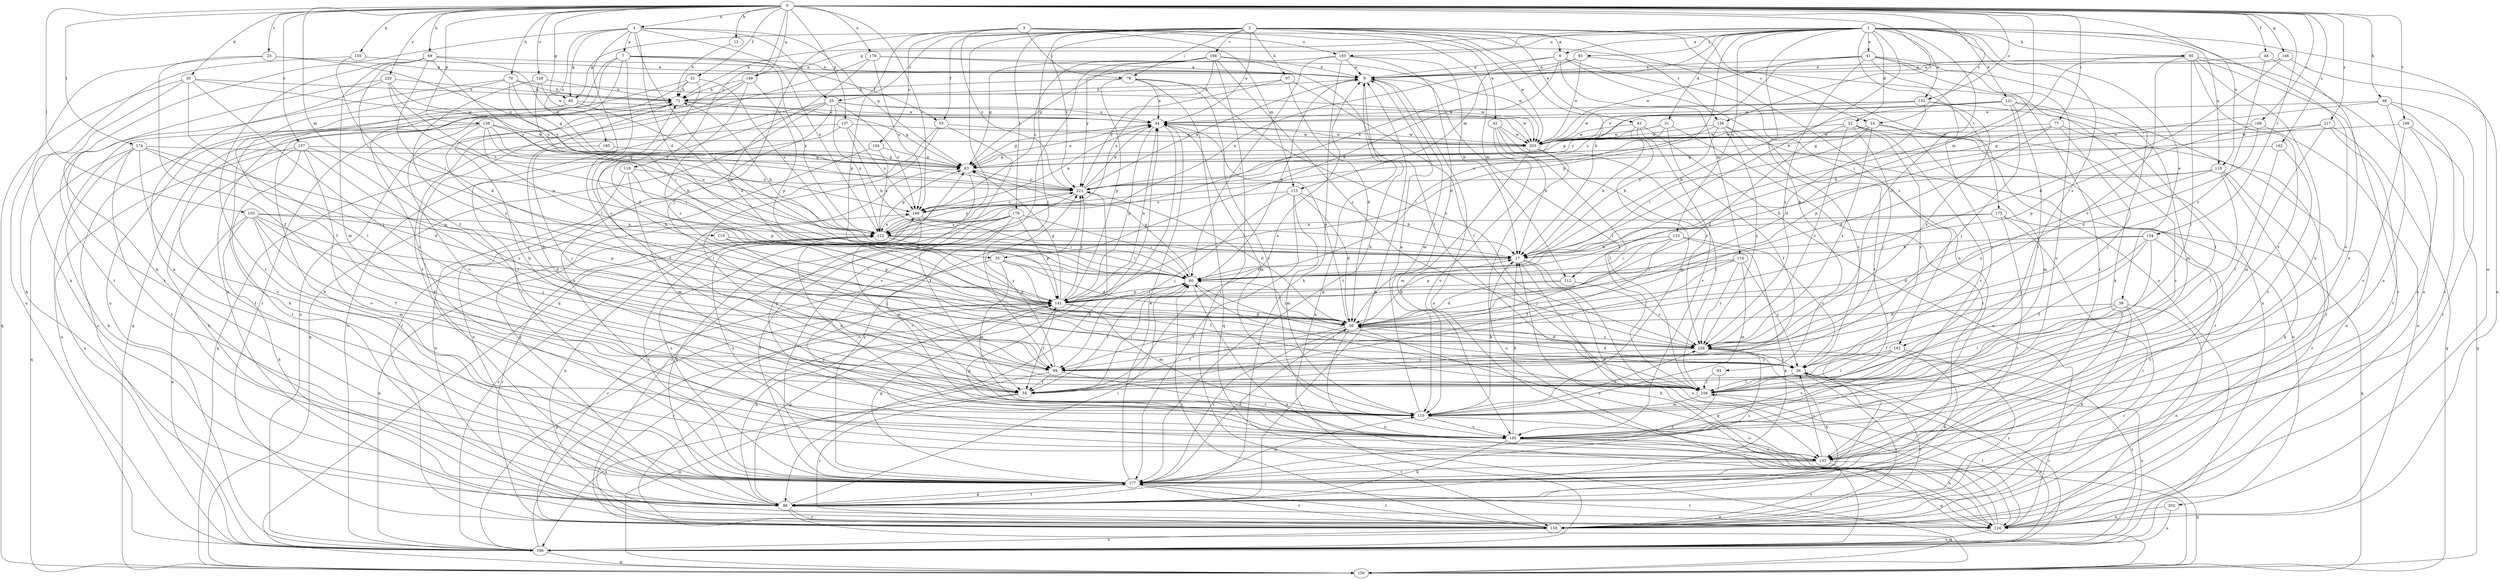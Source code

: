 strict digraph  {
0;
1;
2;
3;
4;
6;
7;
9;
12;
17;
23;
24;
25;
26;
30;
31;
32;
35;
36;
39;
41;
42;
43;
44;
48;
51;
53;
54;
60;
63;
66;
69;
70;
72;
77;
79;
80;
85;
89;
93;
95;
97;
98;
103;
106;
110;
112;
113;
114;
115;
118;
119;
121;
123;
124;
128;
132;
133;
135;
137;
138;
141;
146;
149;
150;
154;
157;
158;
159;
162;
166;
168;
174;
175;
176;
177;
179;
183;
184;
185;
186;
190;
193;
194;
195;
202;
203;
212;
217;
220;
221;
229;
0 -> 4  [label=a];
0 -> 12  [label=b];
0 -> 23  [label=c];
0 -> 24  [label=c];
0 -> 30  [label=d];
0 -> 48  [label=f];
0 -> 51  [label=f];
0 -> 60  [label=g];
0 -> 66  [label=h];
0 -> 69  [label=h];
0 -> 70  [label=h];
0 -> 77  [label=i];
0 -> 103  [label=l];
0 -> 110  [label=m];
0 -> 112  [label=m];
0 -> 118  [label=n];
0 -> 119  [label=n];
0 -> 128  [label=o];
0 -> 132  [label=o];
0 -> 135  [label=p];
0 -> 137  [label=p];
0 -> 138  [label=p];
0 -> 146  [label=q];
0 -> 149  [label=q];
0 -> 154  [label=r];
0 -> 157  [label=r];
0 -> 158  [label=r];
0 -> 162  [label=s];
0 -> 166  [label=s];
0 -> 168  [label=s];
0 -> 174  [label=t];
0 -> 179  [label=u];
0 -> 190  [label=v];
0 -> 217  [label=y];
0 -> 220  [label=y];
1 -> 6  [label=a];
1 -> 17  [label=b];
1 -> 31  [label=d];
1 -> 32  [label=d];
1 -> 39  [label=e];
1 -> 41  [label=e];
1 -> 72  [label=h];
1 -> 85  [label=j];
1 -> 93  [label=k];
1 -> 95  [label=k];
1 -> 119  [label=n];
1 -> 121  [label=n];
1 -> 123  [label=n];
1 -> 132  [label=o];
1 -> 133  [label=o];
1 -> 141  [label=p];
1 -> 149  [label=q];
1 -> 175  [label=t];
1 -> 183  [label=u];
1 -> 193  [label=v];
1 -> 202  [label=w];
1 -> 212  [label=x];
1 -> 229  [label=z];
2 -> 6  [label=a];
2 -> 17  [label=b];
2 -> 24  [label=c];
2 -> 25  [label=c];
2 -> 42  [label=e];
2 -> 43  [label=e];
2 -> 44  [label=e];
2 -> 53  [label=f];
2 -> 60  [label=g];
2 -> 79  [label=i];
2 -> 89  [label=j];
2 -> 97  [label=k];
2 -> 124  [label=n];
2 -> 150  [label=q];
2 -> 176  [label=t];
2 -> 193  [label=v];
2 -> 194  [label=v];
2 -> 203  [label=w];
2 -> 221  [label=y];
3 -> 79  [label=i];
3 -> 89  [label=j];
3 -> 112  [label=m];
3 -> 113  [label=m];
3 -> 141  [label=p];
3 -> 158  [label=r];
3 -> 183  [label=u];
3 -> 184  [label=u];
3 -> 221  [label=y];
4 -> 7  [label=a];
4 -> 25  [label=c];
4 -> 35  [label=d];
4 -> 60  [label=g];
4 -> 63  [label=g];
4 -> 80  [label=i];
4 -> 98  [label=k];
4 -> 106  [label=l];
4 -> 185  [label=u];
4 -> 212  [label=x];
6 -> 9  [label=a];
6 -> 35  [label=d];
6 -> 113  [label=m];
6 -> 114  [label=m];
6 -> 133  [label=o];
6 -> 177  [label=t];
7 -> 9  [label=a];
7 -> 26  [label=c];
7 -> 53  [label=f];
7 -> 124  [label=n];
7 -> 186  [label=u];
7 -> 195  [label=v];
7 -> 212  [label=x];
9 -> 72  [label=h];
9 -> 106  [label=l];
9 -> 115  [label=m];
9 -> 177  [label=t];
12 -> 72  [label=h];
17 -> 72  [label=h];
17 -> 80  [label=i];
17 -> 124  [label=n];
17 -> 133  [label=o];
17 -> 150  [label=q];
23 -> 9  [label=a];
23 -> 54  [label=f];
23 -> 63  [label=g];
23 -> 186  [label=u];
24 -> 63  [label=g];
24 -> 80  [label=i];
24 -> 115  [label=m];
24 -> 195  [label=v];
24 -> 203  [label=w];
24 -> 229  [label=z];
25 -> 44  [label=e];
25 -> 133  [label=o];
25 -> 150  [label=q];
25 -> 168  [label=s];
25 -> 177  [label=t];
25 -> 186  [label=u];
25 -> 203  [label=w];
25 -> 212  [label=x];
26 -> 36  [label=d];
26 -> 106  [label=l];
26 -> 159  [label=r];
26 -> 186  [label=u];
30 -> 72  [label=h];
30 -> 89  [label=j];
30 -> 98  [label=k];
30 -> 106  [label=l];
30 -> 150  [label=q];
30 -> 203  [label=w];
31 -> 54  [label=f];
31 -> 63  [label=g];
31 -> 80  [label=i];
31 -> 177  [label=t];
31 -> 203  [label=w];
32 -> 26  [label=c];
32 -> 36  [label=d];
32 -> 89  [label=j];
32 -> 159  [label=r];
32 -> 195  [label=v];
32 -> 203  [label=w];
32 -> 229  [label=z];
35 -> 36  [label=d];
35 -> 80  [label=i];
35 -> 106  [label=l];
35 -> 115  [label=m];
35 -> 159  [label=r];
36 -> 17  [label=b];
36 -> 44  [label=e];
36 -> 54  [label=f];
36 -> 80  [label=i];
36 -> 124  [label=n];
36 -> 133  [label=o];
36 -> 177  [label=t];
36 -> 229  [label=z];
39 -> 36  [label=d];
39 -> 54  [label=f];
39 -> 98  [label=k];
39 -> 106  [label=l];
39 -> 124  [label=n];
39 -> 159  [label=r];
41 -> 9  [label=a];
41 -> 98  [label=k];
41 -> 133  [label=o];
41 -> 177  [label=t];
41 -> 195  [label=v];
41 -> 203  [label=w];
41 -> 221  [label=y];
41 -> 229  [label=z];
42 -> 17  [label=b];
42 -> 106  [label=l];
42 -> 195  [label=v];
42 -> 203  [label=w];
42 -> 229  [label=z];
43 -> 17  [label=b];
43 -> 115  [label=m];
43 -> 124  [label=n];
43 -> 195  [label=v];
43 -> 203  [label=w];
44 -> 63  [label=g];
44 -> 98  [label=k];
44 -> 115  [label=m];
44 -> 141  [label=p];
44 -> 203  [label=w];
48 -> 9  [label=a];
48 -> 133  [label=o];
48 -> 229  [label=z];
51 -> 36  [label=d];
51 -> 72  [label=h];
51 -> 150  [label=q];
51 -> 159  [label=r];
51 -> 212  [label=x];
53 -> 106  [label=l];
53 -> 159  [label=r];
53 -> 195  [label=v];
53 -> 203  [label=w];
54 -> 9  [label=a];
54 -> 72  [label=h];
54 -> 80  [label=i];
54 -> 159  [label=r];
54 -> 186  [label=u];
60 -> 17  [label=b];
60 -> 44  [label=e];
60 -> 98  [label=k];
60 -> 186  [label=u];
63 -> 44  [label=e];
63 -> 54  [label=f];
63 -> 221  [label=y];
66 -> 17  [label=b];
66 -> 44  [label=e];
66 -> 133  [label=o];
66 -> 159  [label=r];
66 -> 177  [label=t];
69 -> 9  [label=a];
69 -> 36  [label=d];
69 -> 54  [label=f];
69 -> 63  [label=g];
69 -> 115  [label=m];
69 -> 168  [label=s];
69 -> 177  [label=t];
70 -> 54  [label=f];
70 -> 63  [label=g];
70 -> 72  [label=h];
70 -> 177  [label=t];
70 -> 203  [label=w];
70 -> 221  [label=y];
72 -> 44  [label=e];
72 -> 63  [label=g];
72 -> 195  [label=v];
77 -> 36  [label=d];
77 -> 63  [label=g];
77 -> 89  [label=j];
77 -> 124  [label=n];
77 -> 203  [label=w];
79 -> 44  [label=e];
79 -> 72  [label=h];
79 -> 141  [label=p];
79 -> 150  [label=q];
79 -> 195  [label=v];
79 -> 229  [label=z];
80 -> 9  [label=a];
80 -> 26  [label=c];
80 -> 54  [label=f];
80 -> 63  [label=g];
80 -> 124  [label=n];
80 -> 141  [label=p];
85 -> 9  [label=a];
85 -> 186  [label=u];
85 -> 203  [label=w];
85 -> 212  [label=x];
89 -> 54  [label=f];
89 -> 150  [label=q];
89 -> 195  [label=v];
89 -> 221  [label=y];
93 -> 106  [label=l];
93 -> 177  [label=t];
95 -> 9  [label=a];
95 -> 26  [label=c];
95 -> 80  [label=i];
95 -> 106  [label=l];
95 -> 124  [label=n];
95 -> 133  [label=o];
95 -> 159  [label=r];
95 -> 195  [label=v];
97 -> 36  [label=d];
97 -> 72  [label=h];
97 -> 106  [label=l];
97 -> 221  [label=y];
98 -> 9  [label=a];
98 -> 63  [label=g];
98 -> 80  [label=i];
98 -> 124  [label=n];
98 -> 141  [label=p];
98 -> 150  [label=q];
98 -> 159  [label=r];
98 -> 177  [label=t];
103 -> 36  [label=d];
103 -> 54  [label=f];
103 -> 89  [label=j];
103 -> 98  [label=k];
103 -> 115  [label=m];
103 -> 141  [label=p];
103 -> 186  [label=u];
103 -> 212  [label=x];
106 -> 80  [label=i];
106 -> 115  [label=m];
106 -> 186  [label=u];
110 -> 17  [label=b];
110 -> 89  [label=j];
110 -> 141  [label=p];
112 -> 36  [label=d];
112 -> 141  [label=p];
112 -> 229  [label=z];
113 -> 17  [label=b];
113 -> 36  [label=d];
113 -> 89  [label=j];
113 -> 115  [label=m];
113 -> 168  [label=s];
113 -> 177  [label=t];
114 -> 26  [label=c];
114 -> 80  [label=i];
114 -> 89  [label=j];
114 -> 115  [label=m];
114 -> 141  [label=p];
114 -> 229  [label=z];
115 -> 9  [label=a];
115 -> 17  [label=b];
115 -> 72  [label=h];
115 -> 133  [label=o];
115 -> 195  [label=v];
115 -> 212  [label=x];
115 -> 229  [label=z];
118 -> 115  [label=m];
118 -> 124  [label=n];
118 -> 141  [label=p];
118 -> 221  [label=y];
119 -> 17  [label=b];
119 -> 98  [label=k];
119 -> 106  [label=l];
119 -> 159  [label=r];
119 -> 221  [label=y];
119 -> 229  [label=z];
121 -> 17  [label=b];
121 -> 44  [label=e];
121 -> 89  [label=j];
121 -> 106  [label=l];
121 -> 115  [label=m];
121 -> 159  [label=r];
121 -> 221  [label=y];
123 -> 17  [label=b];
123 -> 26  [label=c];
123 -> 54  [label=f];
123 -> 80  [label=i];
123 -> 89  [label=j];
123 -> 98  [label=k];
124 -> 9  [label=a];
124 -> 17  [label=b];
124 -> 106  [label=l];
124 -> 177  [label=t];
124 -> 186  [label=u];
128 -> 44  [label=e];
128 -> 72  [label=h];
128 -> 80  [label=i];
128 -> 229  [label=z];
132 -> 36  [label=d];
132 -> 44  [label=e];
132 -> 106  [label=l];
132 -> 203  [label=w];
132 -> 221  [label=y];
132 -> 229  [label=z];
133 -> 26  [label=c];
133 -> 150  [label=q];
133 -> 159  [label=r];
133 -> 177  [label=t];
133 -> 212  [label=x];
135 -> 9  [label=a];
135 -> 80  [label=i];
135 -> 98  [label=k];
137 -> 17  [label=b];
137 -> 54  [label=f];
137 -> 150  [label=q];
137 -> 168  [label=s];
137 -> 203  [label=w];
138 -> 17  [label=b];
138 -> 80  [label=i];
138 -> 89  [label=j];
138 -> 177  [label=t];
138 -> 186  [label=u];
138 -> 203  [label=w];
138 -> 212  [label=x];
138 -> 221  [label=y];
141 -> 36  [label=d];
141 -> 44  [label=e];
141 -> 54  [label=f];
141 -> 63  [label=g];
141 -> 80  [label=i];
141 -> 98  [label=k];
141 -> 115  [label=m];
141 -> 159  [label=r];
141 -> 221  [label=y];
146 -> 9  [label=a];
146 -> 36  [label=d];
146 -> 124  [label=n];
149 -> 72  [label=h];
149 -> 98  [label=k];
149 -> 141  [label=p];
149 -> 186  [label=u];
149 -> 229  [label=z];
154 -> 17  [label=b];
154 -> 36  [label=d];
154 -> 54  [label=f];
154 -> 106  [label=l];
154 -> 177  [label=t];
154 -> 229  [label=z];
157 -> 26  [label=c];
157 -> 63  [label=g];
157 -> 98  [label=k];
157 -> 106  [label=l];
157 -> 133  [label=o];
157 -> 177  [label=t];
157 -> 186  [label=u];
158 -> 17  [label=b];
158 -> 26  [label=c];
158 -> 168  [label=s];
158 -> 186  [label=u];
158 -> 203  [label=w];
158 -> 229  [label=z];
159 -> 26  [label=c];
159 -> 80  [label=i];
159 -> 177  [label=t];
159 -> 186  [label=u];
159 -> 221  [label=y];
162 -> 63  [label=g];
162 -> 106  [label=l];
162 -> 195  [label=v];
166 -> 36  [label=d];
166 -> 124  [label=n];
166 -> 141  [label=p];
166 -> 203  [label=w];
168 -> 44  [label=e];
168 -> 80  [label=i];
168 -> 115  [label=m];
168 -> 212  [label=x];
174 -> 36  [label=d];
174 -> 63  [label=g];
174 -> 98  [label=k];
174 -> 141  [label=p];
174 -> 150  [label=q];
174 -> 177  [label=t];
174 -> 195  [label=v];
175 -> 80  [label=i];
175 -> 150  [label=q];
175 -> 159  [label=r];
175 -> 177  [label=t];
175 -> 212  [label=x];
176 -> 80  [label=i];
176 -> 98  [label=k];
176 -> 124  [label=n];
176 -> 141  [label=p];
176 -> 177  [label=t];
176 -> 195  [label=v];
176 -> 212  [label=x];
177 -> 36  [label=d];
177 -> 44  [label=e];
177 -> 72  [label=h];
177 -> 98  [label=k];
177 -> 115  [label=m];
177 -> 141  [label=p];
177 -> 159  [label=r];
177 -> 168  [label=s];
177 -> 221  [label=y];
177 -> 229  [label=z];
179 -> 9  [label=a];
179 -> 36  [label=d];
179 -> 168  [label=s];
179 -> 177  [label=t];
179 -> 203  [label=w];
183 -> 9  [label=a];
183 -> 17  [label=b];
183 -> 36  [label=d];
183 -> 63  [label=g];
183 -> 80  [label=i];
183 -> 98  [label=k];
184 -> 63  [label=g];
184 -> 124  [label=n];
184 -> 212  [label=x];
185 -> 63  [label=g];
185 -> 89  [label=j];
186 -> 9  [label=a];
186 -> 26  [label=c];
186 -> 44  [label=e];
186 -> 141  [label=p];
186 -> 150  [label=q];
186 -> 168  [label=s];
186 -> 229  [label=z];
190 -> 133  [label=o];
190 -> 150  [label=q];
190 -> 195  [label=v];
190 -> 203  [label=w];
193 -> 89  [label=j];
193 -> 98  [label=k];
193 -> 106  [label=l];
193 -> 159  [label=r];
193 -> 195  [label=v];
194 -> 9  [label=a];
194 -> 63  [label=g];
194 -> 106  [label=l];
194 -> 159  [label=r];
194 -> 168  [label=s];
194 -> 177  [label=t];
194 -> 212  [label=x];
194 -> 221  [label=y];
194 -> 229  [label=z];
195 -> 17  [label=b];
195 -> 63  [label=g];
195 -> 98  [label=k];
195 -> 124  [label=n];
195 -> 133  [label=o];
195 -> 141  [label=p];
195 -> 150  [label=q];
202 -> 124  [label=n];
202 -> 186  [label=u];
203 -> 44  [label=e];
203 -> 63  [label=g];
203 -> 106  [label=l];
203 -> 115  [label=m];
203 -> 186  [label=u];
212 -> 17  [label=b];
212 -> 63  [label=g];
212 -> 80  [label=i];
212 -> 159  [label=r];
212 -> 177  [label=t];
212 -> 186  [label=u];
212 -> 221  [label=y];
212 -> 229  [label=z];
217 -> 115  [label=m];
217 -> 141  [label=p];
217 -> 150  [label=q];
217 -> 177  [label=t];
217 -> 203  [label=w];
220 -> 72  [label=h];
220 -> 133  [label=o];
220 -> 141  [label=p];
220 -> 177  [label=t];
220 -> 212  [label=x];
220 -> 221  [label=y];
221 -> 9  [label=a];
221 -> 36  [label=d];
221 -> 44  [label=e];
221 -> 159  [label=r];
221 -> 168  [label=s];
229 -> 26  [label=c];
229 -> 36  [label=d];
229 -> 72  [label=h];
229 -> 89  [label=j];
229 -> 98  [label=k];
}
